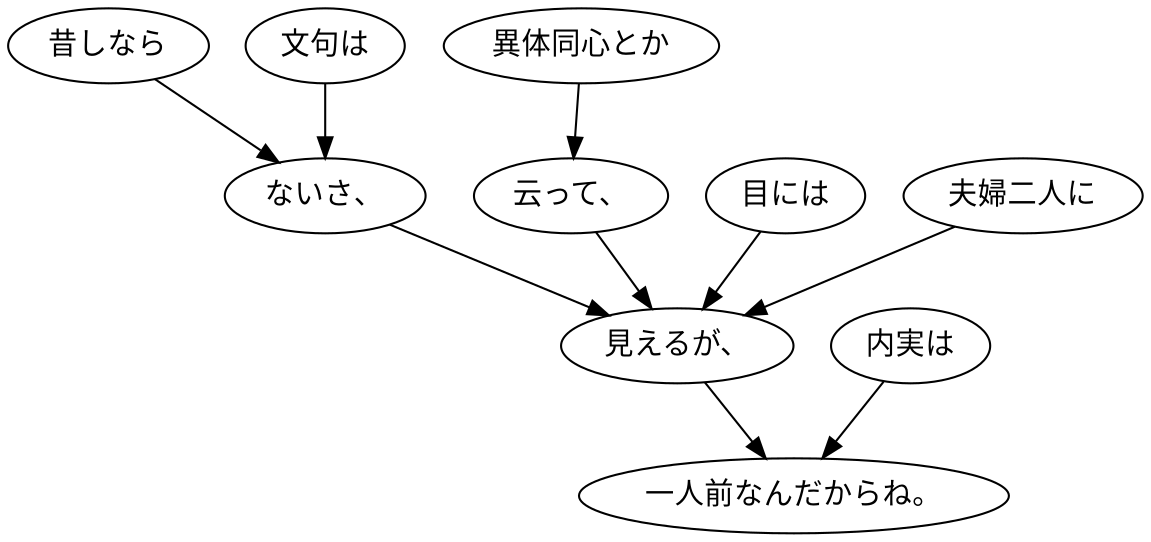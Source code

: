 digraph graph8763 {
	node0 [label="昔しなら"];
	node1 [label="文句は"];
	node2 [label="ないさ、"];
	node3 [label="異体同心とか"];
	node4 [label="云って、"];
	node5 [label="目には"];
	node6 [label="夫婦二人に"];
	node7 [label="見えるが、"];
	node8 [label="内実は"];
	node9 [label="一人前なんだからね。"];
	node0 -> node2;
	node1 -> node2;
	node2 -> node7;
	node3 -> node4;
	node4 -> node7;
	node5 -> node7;
	node6 -> node7;
	node7 -> node9;
	node8 -> node9;
}
